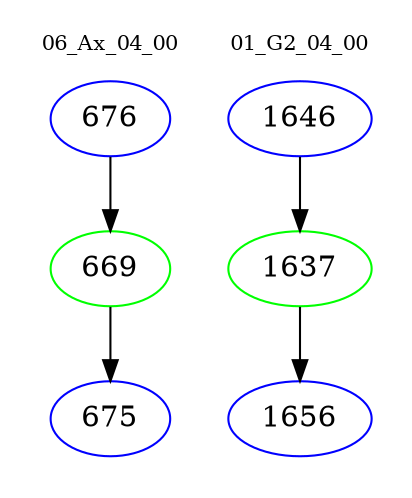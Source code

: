 digraph{
subgraph cluster_0 {
color = white
label = "06_Ax_04_00";
fontsize=10;
T0_676 [label="676", color="blue"]
T0_676 -> T0_669 [color="black"]
T0_669 [label="669", color="green"]
T0_669 -> T0_675 [color="black"]
T0_675 [label="675", color="blue"]
}
subgraph cluster_1 {
color = white
label = "01_G2_04_00";
fontsize=10;
T1_1646 [label="1646", color="blue"]
T1_1646 -> T1_1637 [color="black"]
T1_1637 [label="1637", color="green"]
T1_1637 -> T1_1656 [color="black"]
T1_1656 [label="1656", color="blue"]
}
}
